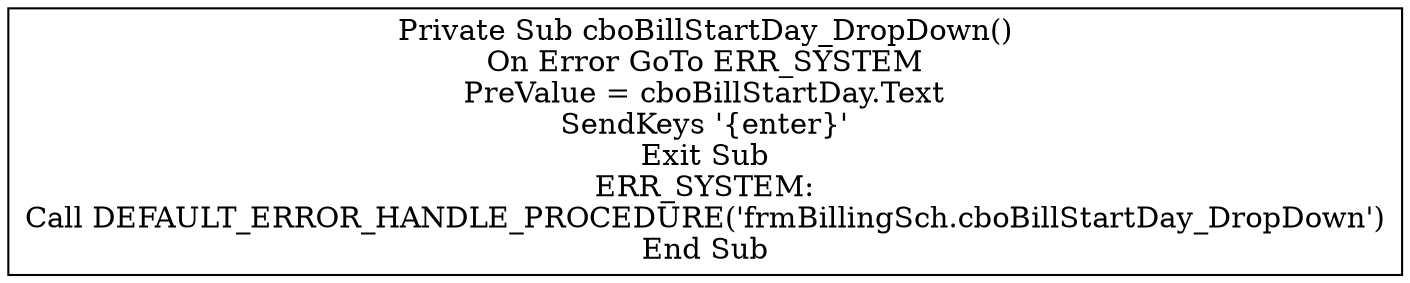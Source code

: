 digraph G{
Node_1 [ label ="Private Sub cboBillStartDay_DropDown()\nOn Error GoTo ERR_SYSTEM\nPreValue = cboBillStartDay.Text\nSendKeys '{enter}'\nExit Sub\nERR_SYSTEM:\nCall DEFAULT_ERROR_HANDLE_PROCEDURE('frmBillingSch.cboBillStartDay_DropDown')\nEnd Sub",shape="box"];
}
